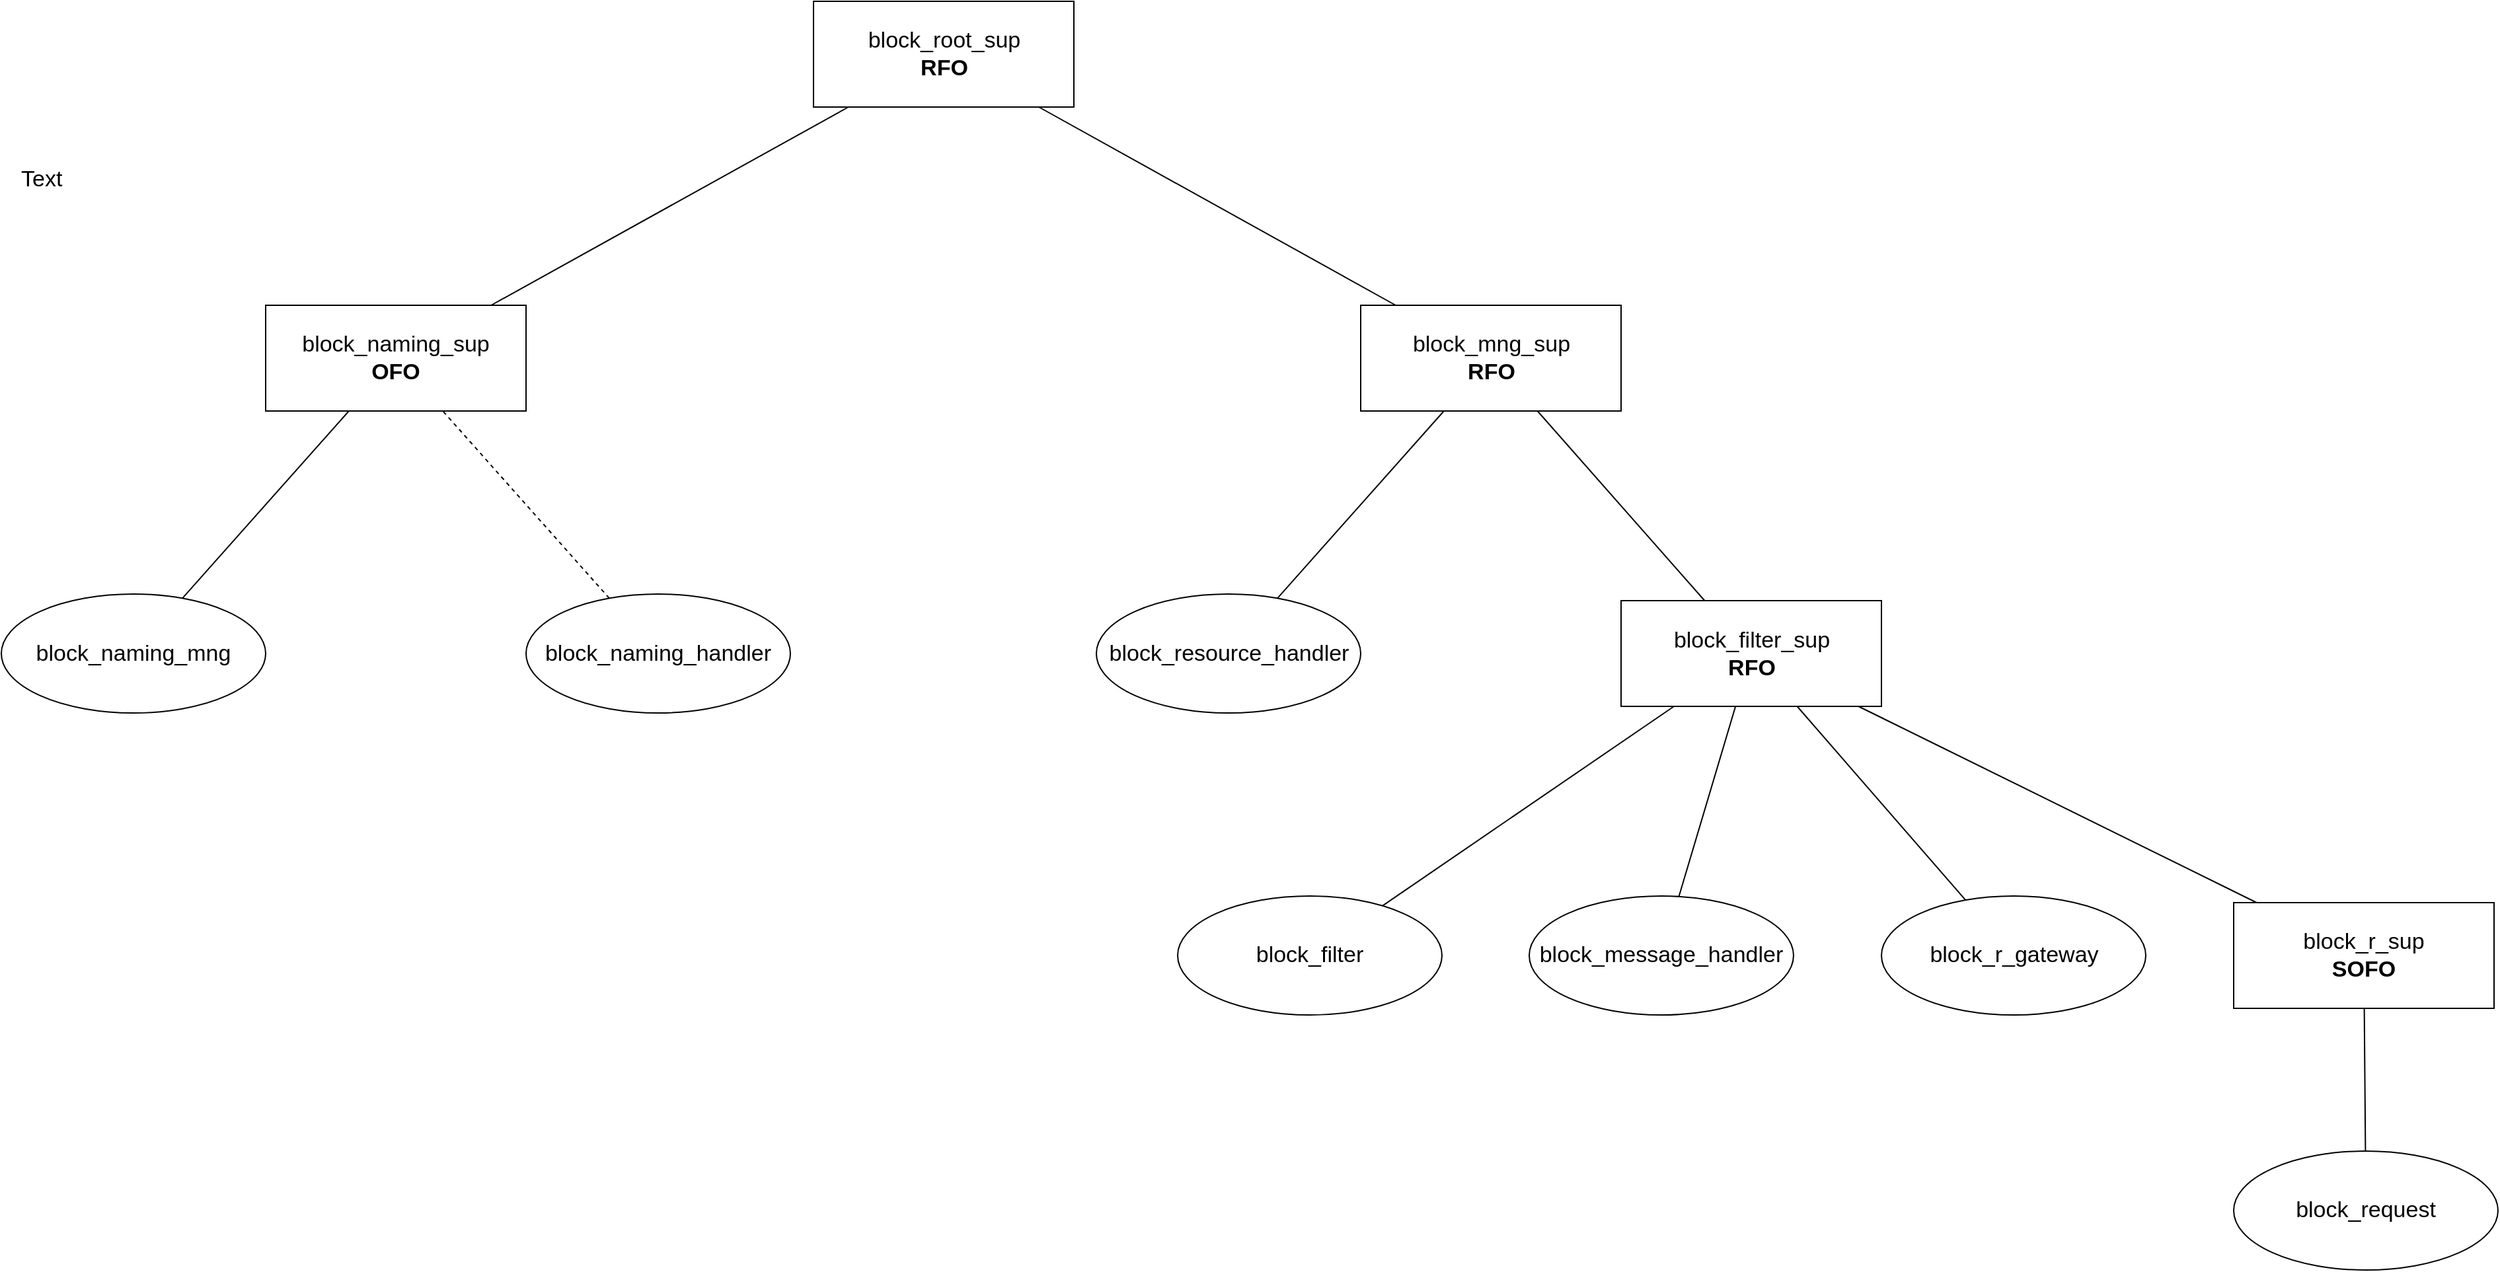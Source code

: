 <mxfile version="10.7.5" type="device"><diagram id="xcOYKtIiLr_w5Ah5t3Cb" name="Page-1"><mxGraphModel dx="3111" dy="904" grid="1" gridSize="10" guides="1" tooltips="1" connect="1" arrows="1" fold="1" page="1" pageScale="1" pageWidth="827" pageHeight="1169" math="0" shadow="0"><root><mxCell id="0"/><mxCell id="1" parent="0"/><mxCell id="qiTUPC-Rn78rd-i5KGzG-2" value="block_root_sup&lt;br&gt;&lt;b&gt;RFO&lt;/b&gt;" style="rounded=0;whiteSpace=wrap;html=1;fontSize=17;" vertex="1" parent="1"><mxGeometry x="314.5" y="90" width="197" height="80" as="geometry"/></mxCell><mxCell id="qiTUPC-Rn78rd-i5KGzG-3" value="block_naming_sup&lt;br&gt;&lt;b&gt;OFO&lt;/b&gt;" style="rounded=0;whiteSpace=wrap;html=1;fontSize=17;" vertex="1" parent="1"><mxGeometry x="-100" y="320" width="197" height="80" as="geometry"/></mxCell><mxCell id="qiTUPC-Rn78rd-i5KGzG-4" value="block_mng_sup&lt;br&gt;&lt;b&gt;RFO&lt;/b&gt;" style="rounded=0;whiteSpace=wrap;html=1;fontSize=17;" vertex="1" parent="1"><mxGeometry x="728.5" y="320" width="197" height="80" as="geometry"/></mxCell><mxCell id="qiTUPC-Rn78rd-i5KGzG-6" value="&lt;span style=&quot;font-size: 17px;&quot;&gt;block_naming_mng&lt;/span&gt;" style="ellipse;whiteSpace=wrap;html=1;fontSize=17;" vertex="1" parent="1"><mxGeometry x="-300" y="538.5" width="200" height="90" as="geometry"/></mxCell><mxCell id="qiTUPC-Rn78rd-i5KGzG-8" value="&lt;span style=&quot;font-size: 17px&quot;&gt;block_resource_handler&lt;/span&gt;" style="ellipse;whiteSpace=wrap;html=1;fontSize=17;" vertex="1" parent="1"><mxGeometry x="528.5" y="538.5" width="200" height="90" as="geometry"/></mxCell><mxCell id="qiTUPC-Rn78rd-i5KGzG-9" value="block_filter_sup&lt;br&gt;&lt;b&gt;RFO&lt;/b&gt;" style="rounded=0;whiteSpace=wrap;html=1;fontSize=17;" vertex="1" parent="1"><mxGeometry x="925.5" y="543.5" width="197" height="80" as="geometry"/></mxCell><mxCell id="qiTUPC-Rn78rd-i5KGzG-10" value="&lt;span style=&quot;font-size: 17px&quot;&gt;block_message_handler&lt;/span&gt;" style="ellipse;whiteSpace=wrap;html=1;fontSize=17;" vertex="1" parent="1"><mxGeometry x="856" y="767" width="200" height="90" as="geometry"/></mxCell><mxCell id="qiTUPC-Rn78rd-i5KGzG-11" value="&lt;span style=&quot;font-size: 17px&quot;&gt;block_filter&lt;/span&gt;" style="ellipse;whiteSpace=wrap;html=1;fontSize=17;" vertex="1" parent="1"><mxGeometry x="590" y="767" width="200" height="90" as="geometry"/></mxCell><mxCell id="qiTUPC-Rn78rd-i5KGzG-12" value="&lt;span style=&quot;font-size: 17px&quot;&gt;block_r_gateway&lt;/span&gt;" style="ellipse;whiteSpace=wrap;html=1;fontSize=17;" vertex="1" parent="1"><mxGeometry x="1122.5" y="767" width="200" height="90" as="geometry"/></mxCell><mxCell id="qiTUPC-Rn78rd-i5KGzG-13" value="block_r_sup&lt;br&gt;&lt;b&gt;SOFO&lt;/b&gt;" style="rounded=0;whiteSpace=wrap;html=1;fontSize=17;" vertex="1" parent="1"><mxGeometry x="1389" y="772" width="197" height="80" as="geometry"/></mxCell><mxCell id="qiTUPC-Rn78rd-i5KGzG-15" value="&lt;span style=&quot;font-size: 17px&quot;&gt;block_request&lt;/span&gt;" style="ellipse;whiteSpace=wrap;html=1;fontSize=17;" vertex="1" parent="1"><mxGeometry x="1389" y="960" width="200" height="90" as="geometry"/></mxCell><mxCell id="qiTUPC-Rn78rd-i5KGzG-16" value="&lt;span style=&quot;font-size: 17px&quot;&gt;block_naming_handler&lt;/span&gt;" style="ellipse;whiteSpace=wrap;html=1;fontSize=17;" vertex="1" parent="1"><mxGeometry x="97" y="538.5" width="200" height="90" as="geometry"/></mxCell><mxCell id="qiTUPC-Rn78rd-i5KGzG-18" value="" style="endArrow=none;html=1;fontSize=17;" edge="1" parent="1" source="qiTUPC-Rn78rd-i5KGzG-3" target="qiTUPC-Rn78rd-i5KGzG-2"><mxGeometry width="50" height="50" relative="1" as="geometry"><mxPoint x="-300" y="1060" as="sourcePoint"/><mxPoint x="-100" y="810" as="targetPoint"/></mxGeometry></mxCell><mxCell id="qiTUPC-Rn78rd-i5KGzG-19" value="" style="endArrow=none;html=1;fontSize=17;" edge="1" parent="1" source="qiTUPC-Rn78rd-i5KGzG-4" target="qiTUPC-Rn78rd-i5KGzG-2"><mxGeometry width="50" height="50" relative="1" as="geometry"><mxPoint x="80.587" y="330.0" as="sourcePoint"/><mxPoint x="350.913" y="180" as="targetPoint"/></mxGeometry></mxCell><mxCell id="qiTUPC-Rn78rd-i5KGzG-20" value="" style="endArrow=none;html=1;fontSize=17;" edge="1" parent="1" source="qiTUPC-Rn78rd-i5KGzG-6" target="qiTUPC-Rn78rd-i5KGzG-3"><mxGeometry width="50" height="50" relative="1" as="geometry"><mxPoint x="80" y="350" as="sourcePoint"/><mxPoint x="360.913" y="190" as="targetPoint"/></mxGeometry></mxCell><mxCell id="qiTUPC-Rn78rd-i5KGzG-21" value="" style="endArrow=none;dashed=1;html=1;fontSize=17;" edge="1" parent="1" source="qiTUPC-Rn78rd-i5KGzG-16" target="qiTUPC-Rn78rd-i5KGzG-3"><mxGeometry width="50" height="50" relative="1" as="geometry"><mxPoint x="-300" y="1060" as="sourcePoint"/><mxPoint x="-250" y="1010" as="targetPoint"/></mxGeometry></mxCell><mxCell id="qiTUPC-Rn78rd-i5KGzG-22" value="" style="endArrow=none;html=1;fontSize=17;" edge="1" parent="1" source="qiTUPC-Rn78rd-i5KGzG-8" target="qiTUPC-Rn78rd-i5KGzG-4"><mxGeometry width="50" height="50" relative="1" as="geometry"><mxPoint x="100.587" y="350.0" as="sourcePoint"/><mxPoint x="370.913" y="200" as="targetPoint"/></mxGeometry></mxCell><mxCell id="qiTUPC-Rn78rd-i5KGzG-23" value="" style="endArrow=none;html=1;fontSize=17;" edge="1" parent="1" source="qiTUPC-Rn78rd-i5KGzG-9" target="qiTUPC-Rn78rd-i5KGzG-4"><mxGeometry width="50" height="50" relative="1" as="geometry"><mxPoint x="110.587" y="360.0" as="sourcePoint"/><mxPoint x="380.913" y="210" as="targetPoint"/></mxGeometry></mxCell><mxCell id="qiTUPC-Rn78rd-i5KGzG-26" value="" style="endArrow=none;html=1;fontSize=17;" edge="1" parent="1" source="qiTUPC-Rn78rd-i5KGzG-11" target="qiTUPC-Rn78rd-i5KGzG-9"><mxGeometry width="50" height="50" relative="1" as="geometry"><mxPoint x="897.884" y="765.173" as="sourcePoint"/><mxPoint x="1023.974" y="623.5" as="targetPoint"/></mxGeometry></mxCell><mxCell id="qiTUPC-Rn78rd-i5KGzG-27" value="" style="endArrow=none;html=1;fontSize=17;" edge="1" parent="1" source="qiTUPC-Rn78rd-i5KGzG-10" target="qiTUPC-Rn78rd-i5KGzG-9"><mxGeometry width="50" height="50" relative="1" as="geometry"><mxPoint x="685.384" y="561.673" as="sourcePoint"/><mxPoint x="811.474" y="420" as="targetPoint"/></mxGeometry></mxCell><mxCell id="qiTUPC-Rn78rd-i5KGzG-28" value="" style="endArrow=none;html=1;fontSize=17;" edge="1" parent="1" source="qiTUPC-Rn78rd-i5KGzG-12" target="qiTUPC-Rn78rd-i5KGzG-9"><mxGeometry width="50" height="50" relative="1" as="geometry"><mxPoint x="979.03" y="777.384" as="sourcePoint"/><mxPoint x="1022.096" y="633.5" as="targetPoint"/></mxGeometry></mxCell><mxCell id="qiTUPC-Rn78rd-i5KGzG-29" value="" style="endArrow=none;html=1;fontSize=17;" edge="1" parent="1" source="qiTUPC-Rn78rd-i5KGzG-13" target="qiTUPC-Rn78rd-i5KGzG-9"><mxGeometry width="50" height="50" relative="1" as="geometry"><mxPoint x="1196.144" y="780.079" as="sourcePoint"/><mxPoint x="1068.748" y="633.5" as="targetPoint"/></mxGeometry></mxCell><mxCell id="qiTUPC-Rn78rd-i5KGzG-30" value="" style="endArrow=none;html=1;fontSize=17;" edge="1" parent="1" source="qiTUPC-Rn78rd-i5KGzG-15" target="qiTUPC-Rn78rd-i5KGzG-13"><mxGeometry width="50" height="50" relative="1" as="geometry"><mxPoint x="1206.144" y="790.079" as="sourcePoint"/><mxPoint x="1078.748" y="643.5" as="targetPoint"/></mxGeometry></mxCell><mxCell id="qiTUPC-Rn78rd-i5KGzG-31" value="Text" style="text;html=1;resizable=0;points=[];autosize=1;align=left;verticalAlign=top;spacingTop=-4;fontSize=17;" vertex="1" parent="1"><mxGeometry x="-287" y="212" width="50" height="20" as="geometry"/></mxCell></root></mxGraphModel></diagram></mxfile>
